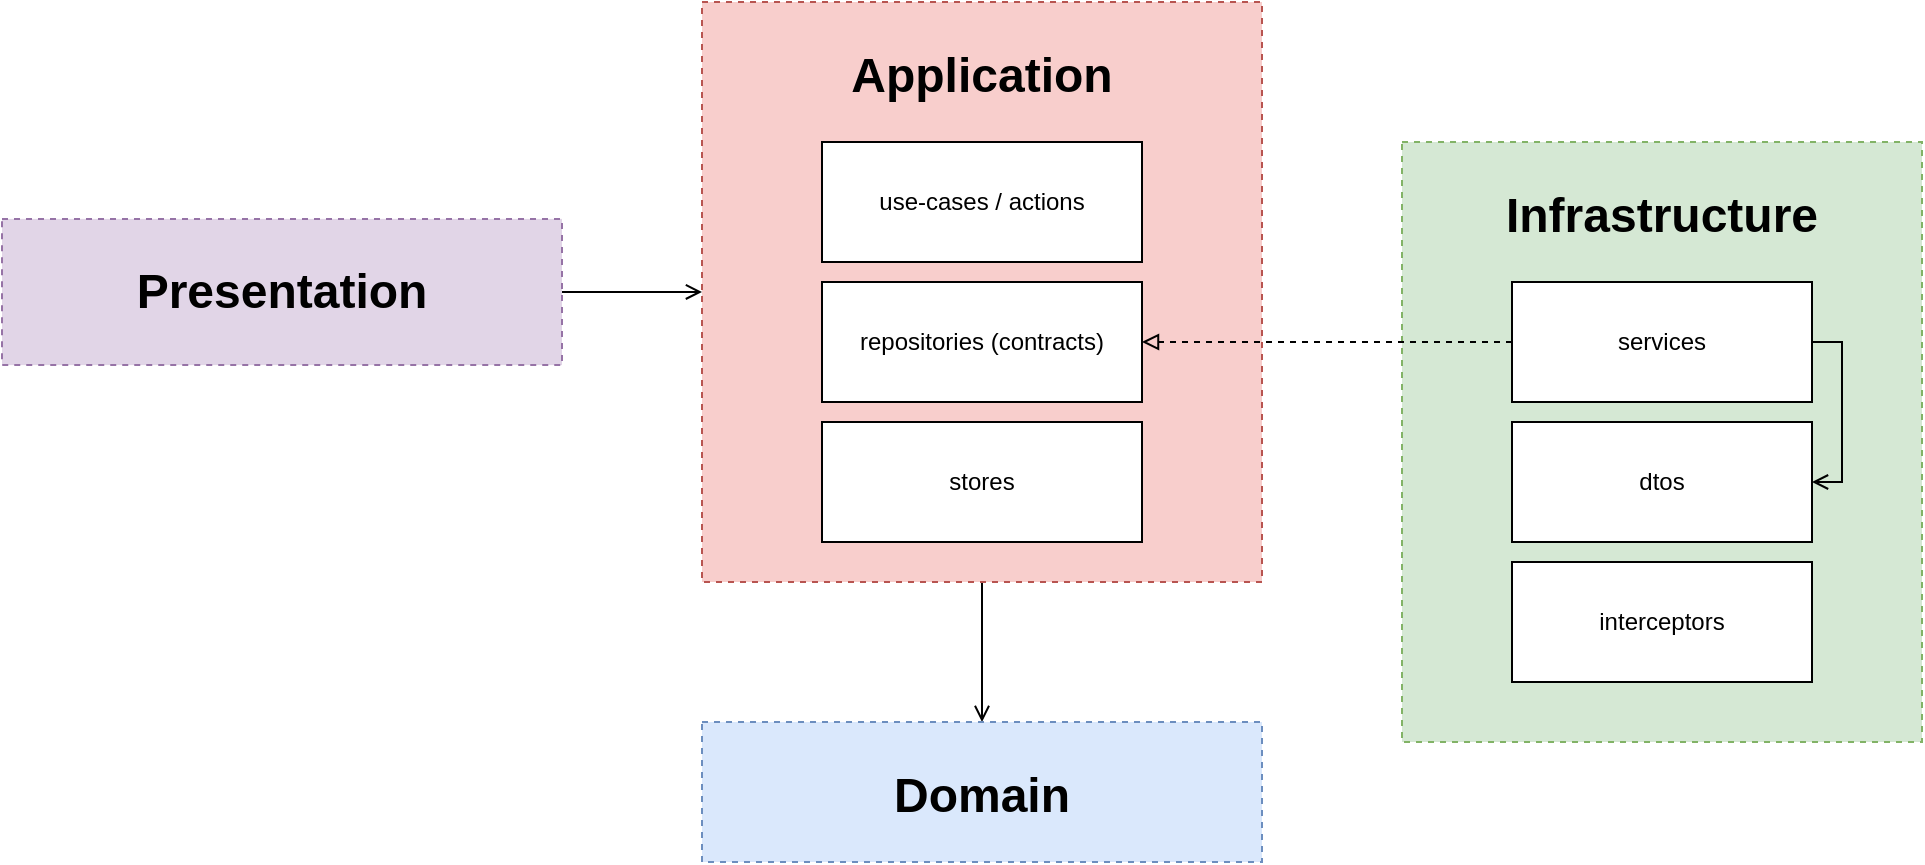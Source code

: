 <mxfile version="24.7.12">
  <diagram name="Страница — 1" id="ZSIhrVeTuiQ9-cP_6eAV">
    <mxGraphModel dx="1967" dy="760" grid="1" gridSize="10" guides="1" tooltips="1" connect="1" arrows="1" fold="1" page="1" pageScale="1" pageWidth="827" pageHeight="1169" math="0" shadow="0">
      <root>
        <mxCell id="0" />
        <mxCell id="1" parent="0" />
        <mxCell id="drdbW_eTKtq7JhNTjUMD-27" style="edgeStyle=orthogonalEdgeStyle;rounded=0;orthogonalLoop=1;jettySize=auto;html=1;entryX=0;entryY=0.5;entryDx=0;entryDy=0;endArrow=open;endFill=0;" parent="1" source="drdbW_eTKtq7JhNTjUMD-21" target="drdbW_eTKtq7JhNTjUMD-24" edge="1">
          <mxGeometry relative="1" as="geometry" />
        </mxCell>
        <mxCell id="drdbW_eTKtq7JhNTjUMD-26" value="" style="edgeStyle=orthogonalEdgeStyle;rounded=0;orthogonalLoop=1;jettySize=auto;html=1;endArrow=open;endFill=0;" parent="1" source="drdbW_eTKtq7JhNTjUMD-24" target="drdbW_eTKtq7JhNTjUMD-25" edge="1">
          <mxGeometry relative="1" as="geometry" />
        </mxCell>
        <mxCell id="drdbW_eTKtq7JhNTjUMD-25" value="&lt;h1&gt;Domain&lt;/h1&gt;" style="whiteSpace=wrap;html=1;verticalAlign=top;dashed=1;movable=1;resizable=1;rotatable=1;deletable=1;editable=1;locked=0;connectable=1;fillColor=#dae8fc;strokeColor=#6c8ebf;" parent="1" vertex="1">
          <mxGeometry x="280" y="830" width="280" height="70" as="geometry" />
        </mxCell>
        <mxCell id="drdbW_eTKtq7JhNTjUMD-71" value="" style="group" parent="1" vertex="1" connectable="0">
          <mxGeometry x="280" y="470" width="280" height="290" as="geometry" />
        </mxCell>
        <mxCell id="drdbW_eTKtq7JhNTjUMD-24" value="&lt;h1&gt;Application&lt;/h1&gt;" style="whiteSpace=wrap;html=1;verticalAlign=top;dashed=1;fillColor=#f8cecc;strokeColor=#b85450;" parent="drdbW_eTKtq7JhNTjUMD-71" vertex="1">
          <mxGeometry width="280" height="290" as="geometry" />
        </mxCell>
        <mxCell id="drdbW_eTKtq7JhNTjUMD-41" value="use-cases / actions" style="rounded=0;whiteSpace=wrap;html=1;" parent="drdbW_eTKtq7JhNTjUMD-71" vertex="1">
          <mxGeometry x="60" y="70" width="160" height="60" as="geometry" />
        </mxCell>
        <mxCell id="drdbW_eTKtq7JhNTjUMD-45" value="repositories (contracts)" style="rounded=0;whiteSpace=wrap;html=1;" parent="drdbW_eTKtq7JhNTjUMD-71" vertex="1">
          <mxGeometry x="60" y="140" width="160" height="60" as="geometry" />
        </mxCell>
        <mxCell id="drdbW_eTKtq7JhNTjUMD-66" value="stores" style="rounded=0;whiteSpace=wrap;html=1;" parent="drdbW_eTKtq7JhNTjUMD-71" vertex="1">
          <mxGeometry x="60" y="210" width="160" height="60" as="geometry" />
        </mxCell>
        <mxCell id="drdbW_eTKtq7JhNTjUMD-73" value="" style="group" parent="1" vertex="1" connectable="0">
          <mxGeometry x="-70" y="578.44" width="280" height="73.12" as="geometry" />
        </mxCell>
        <mxCell id="drdbW_eTKtq7JhNTjUMD-21" value="&lt;h1&gt;Presentation&lt;/h1&gt;" style="whiteSpace=wrap;html=1;verticalAlign=top;dashed=1;fillColor=#e1d5e7;strokeColor=#9673a6;" parent="drdbW_eTKtq7JhNTjUMD-73" vertex="1">
          <mxGeometry width="280" height="73.12" as="geometry" />
        </mxCell>
        <mxCell id="s9MpZ3zN8tGaRWLF2dMQ-2" value="" style="group;movable=1;resizable=1;rotatable=1;deletable=1;editable=1;locked=0;connectable=1;" parent="1" vertex="1" connectable="0">
          <mxGeometry x="630" y="540" width="260" height="300" as="geometry" />
        </mxCell>
        <mxCell id="drdbW_eTKtq7JhNTjUMD-50" value="" style="group;glass=0;rounded=0;fillColor=#d5e8d4;strokeColor=none;movable=1;resizable=1;rotatable=1;deletable=1;editable=1;locked=0;connectable=1;container=0;" parent="s9MpZ3zN8tGaRWLF2dMQ-2" vertex="1" connectable="0">
          <mxGeometry width="260" height="240" as="geometry" />
        </mxCell>
        <mxCell id="drdbW_eTKtq7JhNTjUMD-23" value="&lt;h1&gt;Infrastructure&lt;/h1&gt;" style="whiteSpace=wrap;html=1;verticalAlign=top;dashed=1;fillColor=#d5e8d4;strokeColor=#82b366;container=0;" parent="s9MpZ3zN8tGaRWLF2dMQ-2" vertex="1">
          <mxGeometry width="260" height="300" as="geometry" />
        </mxCell>
        <mxCell id="drdbW_eTKtq7JhNTjUMD-48" style="edgeStyle=orthogonalEdgeStyle;rounded=0;orthogonalLoop=1;jettySize=auto;html=1;entryX=1;entryY=0.5;entryDx=0;entryDy=0;exitX=1;exitY=0.5;exitDx=0;exitDy=0;endArrow=open;endFill=0;" parent="s9MpZ3zN8tGaRWLF2dMQ-2" source="drdbW_eTKtq7JhNTjUMD-46" target="drdbW_eTKtq7JhNTjUMD-47" edge="1">
          <mxGeometry relative="1" as="geometry">
            <Array as="points">
              <mxPoint x="220" y="100" />
              <mxPoint x="220" y="170" />
            </Array>
          </mxGeometry>
        </mxCell>
        <mxCell id="drdbW_eTKtq7JhNTjUMD-46" value="services" style="rounded=0;whiteSpace=wrap;html=1;container=0;" parent="s9MpZ3zN8tGaRWLF2dMQ-2" vertex="1">
          <mxGeometry x="55" y="70" width="150" height="60" as="geometry" />
        </mxCell>
        <mxCell id="drdbW_eTKtq7JhNTjUMD-47" value="dtos" style="rounded=0;whiteSpace=wrap;html=1;container=0;" parent="s9MpZ3zN8tGaRWLF2dMQ-2" vertex="1">
          <mxGeometry x="55" y="140" width="150" height="60" as="geometry" />
        </mxCell>
        <mxCell id="s9MpZ3zN8tGaRWLF2dMQ-1" value="interceptors" style="rounded=0;whiteSpace=wrap;html=1;container=0;" parent="s9MpZ3zN8tGaRWLF2dMQ-2" vertex="1">
          <mxGeometry x="55" y="210" width="150" height="60" as="geometry" />
        </mxCell>
        <mxCell id="drdbW_eTKtq7JhNTjUMD-28" style="edgeStyle=orthogonalEdgeStyle;rounded=0;orthogonalLoop=1;jettySize=auto;html=1;entryX=1;entryY=0.5;entryDx=0;entryDy=0;endArrow=block;endFill=0;exitX=0;exitY=0.5;exitDx=0;exitDy=0;dashed=1;" parent="1" source="drdbW_eTKtq7JhNTjUMD-46" target="drdbW_eTKtq7JhNTjUMD-45" edge="1">
          <mxGeometry relative="1" as="geometry">
            <Array as="points">
              <mxPoint x="670" y="640" />
              <mxPoint x="670" y="640" />
            </Array>
          </mxGeometry>
        </mxCell>
      </root>
    </mxGraphModel>
  </diagram>
</mxfile>
